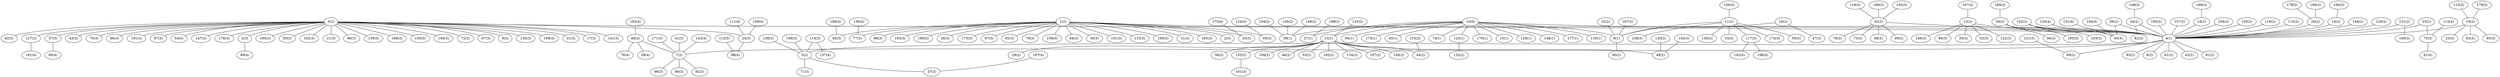 graph {
  "24" [label="24(3)"];
  "88" [label="88(4)"];
  "94" [label="94(1)"];
  "174" [label="174(1)"];
  "44" [label="44(2)"];
  "155" [label="155(2)"];
  "1" [label="1(2)"];
  "95" [label="95(3)"];
  "53" [label="53(3)"];
  "142" [label="142(4)"];
  "7" [label="7(2)"];
  "35" [label="35(3)"];
  "18" [label="18(2)"];
  "117" [label="117(3)"];
  "172" [label="172(3)"];
  "0" [label="0(2)"];
  "23" [label="23(3)"];
  "38" [label="38(1)"];
  "126" [label="126(2)"];
  "69" [label="69(2)"];
  "104" [label="104(2)"];
  "10" [label="10(0)"];
  "27" [label="27(1)"];
  "45" [label="45(1)"];
  "108" [label="108(3)"];
  "11" [label="11(2)"];
  "165" [label="165(3)"];
  "175" [label="175(4)"];
  "106" [label="106(3)"];
  "107" [label="107(3)"];
  "32" [label="32(2)"];
  "78" [label="78(3)"];
  "13" [label="13(1)"];
  "74" [label="74(1)"];
  "4" [label="4(1)"];
  "105" [label="105(2)"];
  "12" [label="12(2)"];
  "29" [label="29(2)"];
  "36" [label="36(2)"];
  "51" [label="51(3)"];
  "185" [label="185(3)"];
  "9" [label="9(3)"];
  "190" [label="190(3)"];
  "22" [label="22(2)"];
  "167" [label="167(2)"];
  "130" [label="130(3)"];
  "77" [label="77(3)"];
  "73" [label="73(3)"];
  "118" [label="118(2)"];
  "170" [label="170(1)"];
  "58" [label="58(4)"];
  "76" [label="76(4)"];
  "40" [label="40(3)"];
  "49" [label="49(3)"];
  "110" [label="110(2)"];
  "169" [label="169(3)"];
  "181" [label="181(4)"];
  "199" [label="199(2)"];
  "80" [label="80(4)"];
  "112" [label="112(5)"];
  "2" [label="2(3)"];
  "31" [label="31(3)"];
  "98" [label="98(3)"];
  "81" [label="81(2)"];
  "46" [label="46(2)"];
  "183" [label="183(3)"];
  "55" [label="55(2)"];
  "68" [label="68(3)"];
  "100" [label="100(3)"];
  "135" [label="135(4)"];
  "151" [label="151(4)"];
  "124" [label="124(4)"];
  "6" [label="6(1)"];
  "15" [label="15(1)"];
  "180" [label="180(3)"];
  "186" [label="186(4)"];
  "96" [label="96(3)"];
  "17" [label="17(3)"];
  "113" [label="113(3)"];
  "141" [label="141(3)"];
  "26" [label="26(3)"];
  "20" [label="20(2)"];
  "62" [label="62(3)"];
  "83" [label="83(2)"];
  "3" [label="3(3)"];
  "41" [label="41(3)"];
  "5" [label="5(2)"];
  "198" [label="198(3)"];
  "57" [label="57(3)"];
  "153" [label="153(3)"];
  "127" [label="127(3)"];
  "43" [label="43(3)"];
  "28" [label="28(2)"];
  "56" [label="56(3)"];
  "182" [label="182(2)"];
  "193" [label="193(3)"];
  "70" [label="70(3)"];
  "90" [label="90(3)"];
  "143" [label="143(3)"];
  "75" [label="75(3)"];
  "91" [label="91(4)"];
  "173" [label="173(3)"];
  "66" [label="66(3)"];
  "97" [label="97(3)"];
  "128" [label="128(1)"];
  "191" [label="191(3)"];
  "137" [label="137(4)"];
  "187" [label="187(4)"];
  "178" [label="178(3)"];
  "8" [label="8(2)"];
  "102" [label="102(2)"];
  "103" [label="103(3)"];
  "164" [label="164(4)"];
  "123" [label="123(1)"];
  "65" [label="65(3)"];
  "34" [label="34(2)"];
  "61" [label="61(2)"];
  "138" [label="138(3)"];
  "39" [label="39(2)"];
  "87" [label="87(3)"];
  "52" [label="52(3)"];
  "33" [label="33(3)"];
  "120" [label="120(3)"];
  "148" [label="148(1)"];
  "14" [label="14(2)"];
  "37" [label="37(3)"];
  "25" [label="25(2)"];
  "79" [label="79(3)"];
  "92" [label="92(3)"];
  "71" [label="71(3)"];
  "54" [label="54(3)"];
  "147" [label="147(3)"];
  "176" [label="176(3)"];
  "119" [label="119(3)"];
  "194" [label="194(3)"];
  "158" [label="158(3)"];
  "196" [label="196(4)"];
  "50" [label="50(3)"];
  "134" [label="134(2)"];
  "19" [label="19(2)"];
  "63" [label="63(3)"];
  "59" [label="59(3)"];
  "162" [label="162(3)"];
  "93" [label="93(3)"];
  "136" [label="136(4)"];
  "114" [label="114(3)"];
  "21" [label="21(3)"];
  "86" [label="86(3)"];
  "160" [label="160(3)"];
  "139" [label="139(3)"];
  "122" [label="122(3)"];
  "166" [label="166(3)"];
  "179" [label="179(3)"];
  "150" [label="150(3)"];
  "89" [label="89(4)"];
  "121" [label="121(3)"];
  "152" [label="152(4)"];
  "64" [label="64(3)"];
  "163" [label="163(3)"];
  "48" [label="48(2)"];
  "192" [label="192(3)"];
  "146" [label="146(3)"];
  "131" [label="131(2)"];
  "30" [label="30(3)"];
  "60" [label="60(2)"];
  "101" [label="101(3)"];
  "168" [label="168(3)"];
  "184" [label="184(3)"];
  "161" [label="161(3)"];
  "156" [label="156(3)"];
  "99" [label="99(3)"];
  "177" [label="177(1)"];
  "188" [label="188(2)"];
  "197" [label="197(2)"];
  "144" [label="144(2)"];
  "111" [label="111(4)"];
  "132" [label="132(2)"];
  "16" [label="16(2)"];
  "84" [label="84(3)"];
  "129" [label="129(2)"];
  "133" [label="133(3)"];
  "116" [label="116(1)"];
  "82" [label="82(3)"];
  "189" [label="189(3)"];
  "195" [label="195(2)"];
  "115" [label="115(4)"];
  "140" [label="140(2)"];
  "145" [label="145(3)"];
  "171" [label="171(3)"];
  "72" [label="72(3)"];
  "85" [label="85(3)"];
  "159" [label="159(4)"];
  "42" [label="42(2)"];
  "67" [label="67(3)"];
  "125" [label="125(2)"];
  "47" [label="47(3)"];
  "149" [label="149(2)"];
  "157" [label="157(2)"];
  "109" [label="109(3)"];
  "154" [label="154(2)"];
  "0" -- "24" [weight=1];
  "24" -- "88" [weight=1];
  "10" -- "94" [weight=1];
  "10" -- "174" [weight=1];
  "13" -- "44" [weight=1];
  "13" -- "155" [weight=1];
  "1" -- "4" [weight=1];
  "1" -- "95" [weight=1];
  "11" -- "53" [weight=1];
  "117" -- "142" [weight=1];
  "4" -- "7" [weight=1];
  "12" -- "35" [weight=1];
  "18" -- "4" [weight=1];
  "11" -- "117" [weight=1];
  "11" -- "172" [weight=1];
  "0" -- "4" [weight=1];
  "19" -- "23" [weight=1];
  "10" -- "38" [weight=1];
  "126" -- "38" [weight=1];
  "4" -- "69" [weight=1];
  "104" -- "4" [weight=1];
  "10" -- "27" [weight=1];
  "10" -- "45" [weight=1];
  "108" -- "34" [weight=1];
  "11" -- "6" [weight=1];
  "1" -- "165" [weight=1];
  "175" -- "33" [weight=1];
  "106" -- "14" [weight=1];
  "107" -- "12" [weight=1];
  "32" -- "4" [weight=1];
  "32" -- "78" [weight=1];
  "10" -- "13" [weight=1];
  "10" -- "74" [weight=1];
  "10" -- "4" [weight=1];
  "105" -- "4" [weight=1];
  "12" -- "4" [weight=1];
  "13" -- "29" [weight=1];
  "13" -- "36" [weight=1];
  "1" -- "51" [weight=1];
  "1" -- "185" [weight=1];
  "0" -- "9" [weight=1];
  "190" -- "32" [weight=1];
  "22" -- "6" [weight=1];
  "167" -- "6" [weight=1];
  "0" -- "130" [weight=1];
  "1" -- "77" [weight=1];
  "32" -- "73" [weight=1];
  "118" -- "4" [weight=1];
  "10" -- "170" [weight=1];
  "49" -- "58" [weight=1];
  "49" -- "76" [weight=1];
  "39" -- "40" [weight=1];
  "49" -- "7" [weight=1];
  "110" -- "4" [weight=1];
  "0" -- "169" [weight=1];
  "127" -- "181" [weight=1];
  "13" -- "199" [weight=1];
  "37" -- "80" [weight=1];
  "112" -- "88" [weight=1];
  "1" -- "2" [weight=1];
  "0" -- "31" [weight=1];
  "1" -- "98" [weight=1];
  "4" -- "81" [weight=1];
  "13" -- "46" [weight=1];
  "1" -- "183" [weight=1];
  "13" -- "55" [weight=1];
  "32" -- "68" [weight=1];
  "100" -- "11" [weight=1];
  "135" -- "40" [weight=1];
  "151" -- "40" [weight=1];
  "124" -- "93" [weight=1];
  "10" -- "6" [weight=1];
  "10" -- "15" [weight=1];
  "1" -- "180" [weight=1];
  "186" -- "95" [weight=1];
  "7" -- "96" [weight=1];
  "0" -- "17" [weight=1];
  "113" -- "19" [weight=1];
  "0" -- "141" [weight=1];
  "1" -- "26" [weight=1];
  "20" -- "4" [weight=1];
  "0" -- "62" [weight=1];
  "4" -- "83" [weight=1];
  "0" -- "3" [weight=1];
  "41" -- "7" [weight=1];
  "4" -- "5" [weight=1];
  "198" -- "5" [weight=1];
  "5" -- "57" [weight=1];
  "153" -- "44" [weight=1];
  "0" -- "127" [weight=1];
  "0" -- "43" [weight=1];
  "28" -- "4" [weight=1];
  "28" -- "56" [weight=1];
  "13" -- "182" [weight=1];
  "193" -- "32" [weight=1];
  "0" -- "70" [weight=1];
  "7" -- "90" [weight=1];
  "143" -- "7" [weight=1];
  "25" -- "75" [weight=1];
  "75" -- "91" [weight=1];
  "1" -- "173" [weight=1];
  "0" -- "66" [weight=1];
  "1" -- "97" [weight=1];
  "10" -- "128" [weight=1];
  "0" -- "191" [weight=1];
  "114" -- "137" [weight=1];
  "187" -- "57" [weight=1];
  "178" -- "20" [weight=1];
  "4" -- "8" [weight=1];
  "102" -- "4" [weight=1];
  "102" -- "103" [weight=1];
  "164" -- "40" [weight=1];
  "10" -- "123" [weight=1];
  "1" -- "65" [weight=1];
  "34" -- "4" [weight=1];
  "4" -- "61" [weight=1];
  "138" -- "5" [weight=1];
  "39" -- "4" [weight=1];
  "0" -- "87" [weight=1];
  "12" -- "52" [weight=1];
  "1" -- "33" [weight=1];
  "120" -- "48" [weight=1];
  "10" -- "148" [weight=1];
  "14" -- "4" [weight=1];
  "0" -- "37" [weight=1];
  "25" -- "4" [weight=1];
  "1" -- "79" [weight=1];
  "7" -- "92" [weight=1];
  "5" -- "71" [weight=1];
  "0" -- "54" [weight=1];
  "0" -- "147" [weight=1];
  "0" -- "176" [weight=1];
  "119" -- "32" [weight=1];
  "0" -- "194" [weight=1];
  "1" -- "158" [weight=1];
  "117" -- "196" [weight=1];
  "0" -- "50" [weight=1];
  "13" -- "134" [weight=1];
  "19" -- "4" [weight=1];
  "19" -- "63" [weight=1];
  "11" -- "59" [weight=1];
  "0" -- "162" [weight=1];
  "1" -- "93" [weight=1];
  "136" -- "77" [weight=1];
  "114" -- "5" [weight=1];
  "0" -- "21" [weight=1];
  "0" -- "86" [weight=1];
  "131" -- "160" [weight=1];
  "0" -- "139" [weight=1];
  "12" -- "122" [weight=1];
  "0" -- "166" [weight=1];
  "179" -- "19" [weight=1];
  "0" -- "150" [weight=1];
  "3" -- "89" [weight=1];
  "121" -- "69" [weight=1];
  "152" -- "49" [weight=1];
  "1" -- "64" [weight=1];
  "102" -- "163" [weight=1];
  "13" -- "48" [weight=1];
  "192" -- "48" [weight=1];
  "12" -- "146" [weight=1];
  "131" -- "4" [weight=1];
  "1" -- "30" [weight=1];
  "6" -- "60" [weight=1];
  "1" -- "101" [weight=1];
  "168" -- "18" [weight=1];
  "0" -- "184" [weight=1];
  "155" -- "161" [weight=1];
  "11" -- "156" [weight=1];
  "32" -- "99" [weight=1];
  "10" -- "177" [weight=1];
  "188" -- "27" [weight=1];
  "13" -- "197" [weight=1];
  "144" -- "4" [weight=1];
  "111" -- "24" [weight=1];
  "123" -- "132" [weight=1];
  "16" -- "6" [weight=1];
  "12" -- "84" [weight=1];
  "129" -- "4" [weight=1];
  "1" -- "133" [weight=1];
  "10" -- "116" [weight=1];
  "34" -- "82" [weight=1];
  "189" -- "28" [weight=1];
  "195" -- "4" [weight=1];
  "115" -- "75" [weight=1];
  "13" -- "140" [weight=1];
  "11" -- "145" [weight=1];
  "171" -- "7" [weight=1];
  "0" -- "72" [weight=1];
  "19" -- "85" [weight=1];
  "159" -- "24" [weight=1];
  "4" -- "42" [weight=1];
  "0" -- "67" [weight=1];
  "125" -- "13" [weight=1];
  "16" -- "47" [weight=1];
  "149" -- "38" [weight=1];
  "157" -- "4" [weight=1];
  "109" -- "20" [weight=1];
  "154" -- "38" [weight=1];
}
